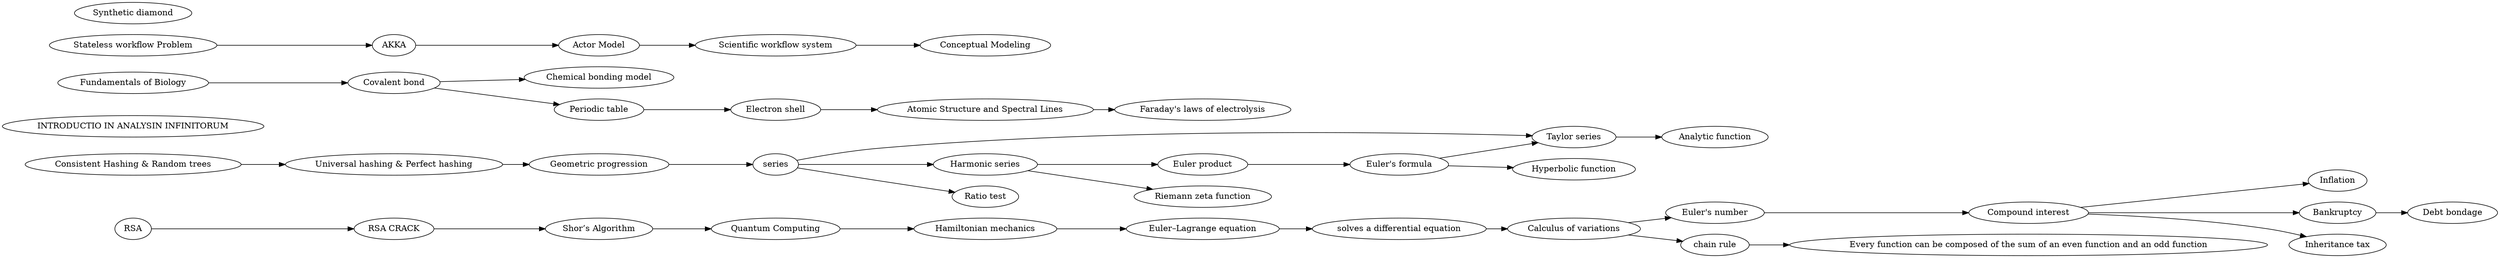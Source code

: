 digraph g {
  compound=true; 
  ratio = "fill"; 
  rankdir=LR; 
  graph [ fontname = "Helvetica-Oblique" ];
  
  //References:
  "Quantum Computing"[ref="Timeline of quantum computing(https://en.wikipedia.org/wiki/Timeline_of_quantum_computing)"];
  "Euler product"[ref="https://en.wikipedia.org/wiki/Euler_product"];
  "Euler's formula"[ref="https://en.wikipedia.org/wiki/Euler%27s_formula"];
  "Euler's number"[
    ref="http://www-history.mcs.st-and.ac.uk/HistTopics/e.html";
  ];
  "Hyperbolic function"[ref="https://en.wikipedia.org/wiki/Hyperbolic_function"];
  "Inflation"[
    ref="https://tradingeconomics.com/china/inflation-cpi",
    ref="https://tradingeconomics.com/united-states/inflation-cpi"
  ];
  
  "Taylor series"[
      ref="http://faculty.swosu.edu/michael.dougherty/book/chapter11.pdf",
      intuition="Taylor series is a way to match the target function with all order derivatives at the some point. As long as this point contains the same information (in terms of change rate) of the other points in the function, Taylor series will totally match the original function, which is also called Analytic function."
  ];
  
  "INTRODUCTIO IN ANALYSIN INFINITORUM"[
    ref="http://www.17centurymaths.com/contents/introductiontoanalysisvol1.htm"
  ];
  
  "Fundamentals of Biology"[
    ref="https://ocw.mit.edu/courses/biology/7-01sc-fundamentals-of-biology-fall-2011/"
  ]
  "Electron shell"[
    ref="https://www.quora.com/Why-is-the-maximum-number-of-electrons-in-a-shell-fixed-by-2n-2",
    ref="https://en.wikipedia.org/wiki/Electron_shell"
  ]
  "Atomic Structure and Spectral Lines"[
    ref="https://archive.org/details/AtomicStructureAndSpectralLines";
  ]
  "Faraday's laws of electrolysis"[
    ref="https://www.youtube.com/watch?v=HQ9Fhd7P_HA"
  ]
  //Paths
  RSA -> "RSA CRACK" -> "Shor’s Algorithm" -> "Quantum Computing" -> "Hamiltonian mechanics" -> "Euler–Lagrange equation" -> "solves a differential equation" -> "Calculus of variations" 
 "Calculus of variations" -> "chain rule" -> "Every function can be composed of the sum of an even function and an odd function"; 
 
 "Calculus of variations" -> "Euler's number" -> "Compound interest"; 
 "Compound interest" -> "Bankruptcy" -> "Debt bondage";
 "Compound interest" -> "Inheritance tax";
 "Compound interest" -> "Inflation";
 
 "INTRODUCTIO IN ANALYSIN INFINITORUM";
 
 
 
 "Stateless workflow Problem"  -> AKKA -> "Actor Model" -> "Scientific workflow system" -> "Conceptual Modeling";
 "Consistent Hashing & Random trees" -> "Universal hashing & Perfect hashing" -> "Geometric progression" -> series;
  series -> "Harmonic series" -> "Riemann zeta function";
  series -> "Taylor series" -> "Analytic function";
  series -> "Ratio test";
  "Euler's formula" -> "Taylor series";
  "Harmonic series" -> "Euler product" -> "Euler's formula" -> "Hyperbolic function";

 "Fundamentals of Biology" -> "Covalent bond" -> "Chemical bonding model";
 "Covalent bond" -> "Periodic table" -> "Electron shell" -> "Atomic Structure and Spectral Lines" -> "Faraday's laws of electrolysis";
 "Synthetic diamond";
}
